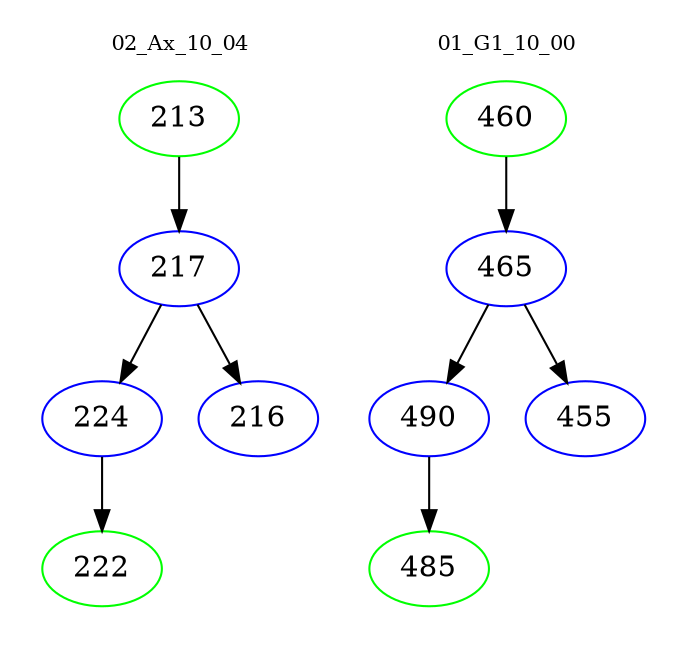 digraph{
subgraph cluster_0 {
color = white
label = "02_Ax_10_04";
fontsize=10;
T0_213 [label="213", color="green"]
T0_213 -> T0_217 [color="black"]
T0_217 [label="217", color="blue"]
T0_217 -> T0_224 [color="black"]
T0_224 [label="224", color="blue"]
T0_224 -> T0_222 [color="black"]
T0_222 [label="222", color="green"]
T0_217 -> T0_216 [color="black"]
T0_216 [label="216", color="blue"]
}
subgraph cluster_1 {
color = white
label = "01_G1_10_00";
fontsize=10;
T1_460 [label="460", color="green"]
T1_460 -> T1_465 [color="black"]
T1_465 [label="465", color="blue"]
T1_465 -> T1_490 [color="black"]
T1_490 [label="490", color="blue"]
T1_490 -> T1_485 [color="black"]
T1_485 [label="485", color="green"]
T1_465 -> T1_455 [color="black"]
T1_455 [label="455", color="blue"]
}
}
